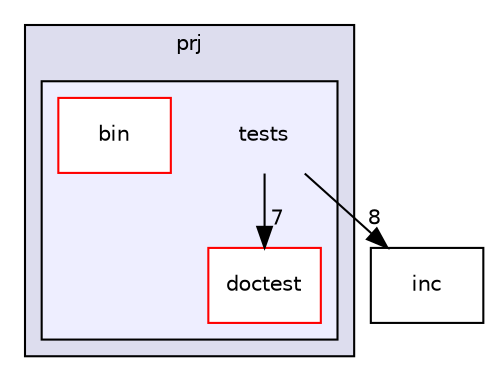 digraph "tests" {
  compound=true
  node [ fontsize="10", fontname="Helvetica"];
  edge [ labelfontsize="10", labelfontname="Helvetica"];
  subgraph clusterdir_4aa64b0872d36146e049722e293482e3 {
    graph [ bgcolor="#ddddee", pencolor="black", label="prj" fontname="Helvetica", fontsize="10", URL="dir_4aa64b0872d36146e049722e293482e3.html"]
  subgraph clusterdir_d2cf801fee525a488c22d5fd8c24fffb {
    graph [ bgcolor="#eeeeff", pencolor="black", label="" URL="dir_d2cf801fee525a488c22d5fd8c24fffb.html"];
    dir_d2cf801fee525a488c22d5fd8c24fffb [shape=plaintext label="tests"];
    dir_b6250e2d222ffd7fe6306aa2a708b38f [shape=box label="bin" color="red" fillcolor="white" style="filled" URL="dir_b6250e2d222ffd7fe6306aa2a708b38f.html"];
    dir_45daf8deacad6401c7814b4b89f12971 [shape=box label="doctest" color="red" fillcolor="white" style="filled" URL="dir_45daf8deacad6401c7814b4b89f12971.html"];
  }
  }
  dir_72345776cd6700fb0dedb8f1faaa0c00 [shape=box label="inc" URL="dir_72345776cd6700fb0dedb8f1faaa0c00.html"];
  dir_d2cf801fee525a488c22d5fd8c24fffb->dir_72345776cd6700fb0dedb8f1faaa0c00 [headlabel="8", labeldistance=1.5 headhref="dir_000001_000013.html"];
  dir_d2cf801fee525a488c22d5fd8c24fffb->dir_45daf8deacad6401c7814b4b89f12971 [headlabel="7", labeldistance=1.5 headhref="dir_000001_000002.html"];
}
